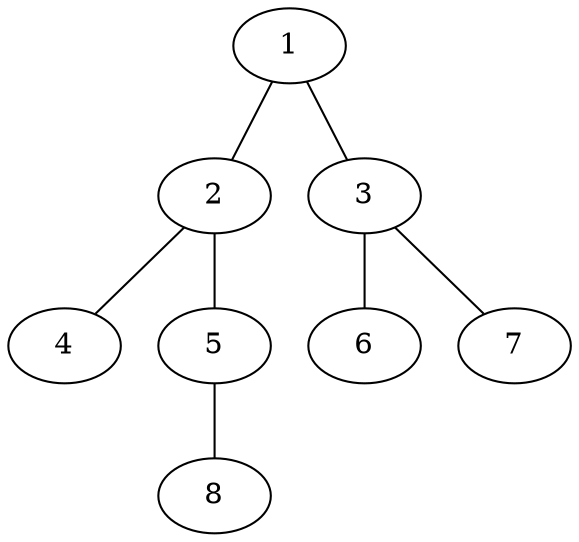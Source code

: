 digraph{
	1;2;3;4;5;6;7;8;
	subgraph dig {
		edge [dir=none, color=black]
1->2;
1->3;
2->4;
2->5;
3->6;
3->7;
5->8;
	}

	subgraph g {
		}
}
